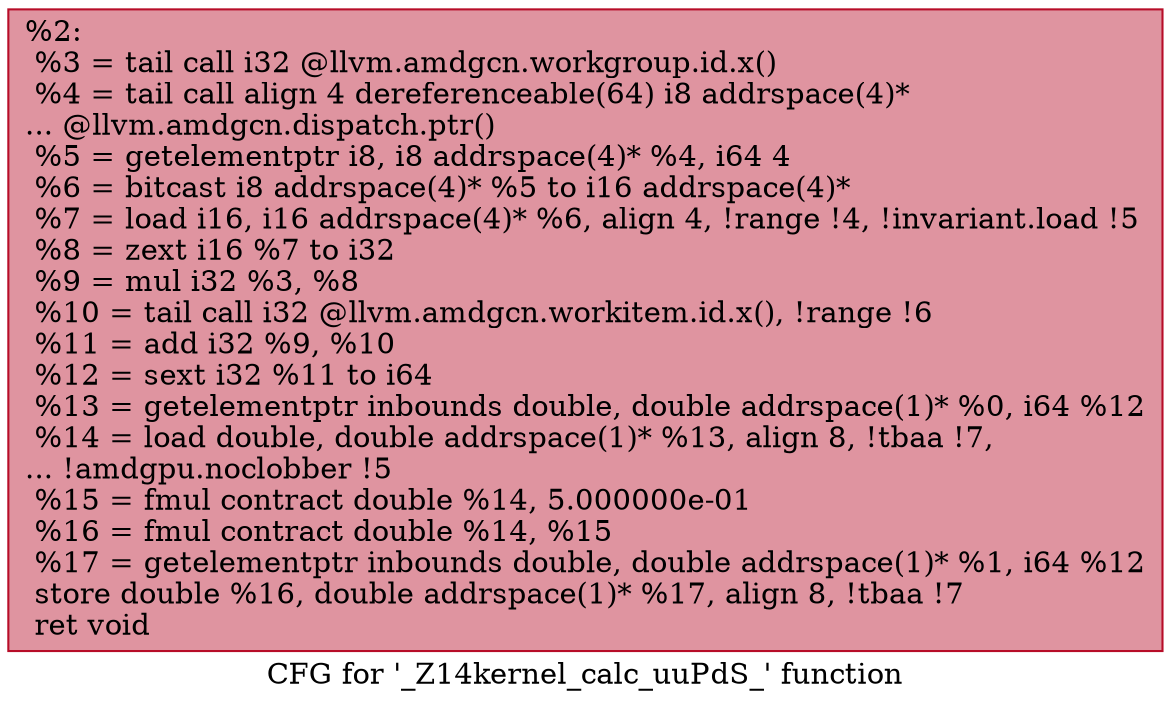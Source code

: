 digraph "CFG for '_Z14kernel_calc_uuPdS_' function" {
	label="CFG for '_Z14kernel_calc_uuPdS_' function";

	Node0x5655f10 [shape=record,color="#b70d28ff", style=filled, fillcolor="#b70d2870",label="{%2:\l  %3 = tail call i32 @llvm.amdgcn.workgroup.id.x()\l  %4 = tail call align 4 dereferenceable(64) i8 addrspace(4)*\l... @llvm.amdgcn.dispatch.ptr()\l  %5 = getelementptr i8, i8 addrspace(4)* %4, i64 4\l  %6 = bitcast i8 addrspace(4)* %5 to i16 addrspace(4)*\l  %7 = load i16, i16 addrspace(4)* %6, align 4, !range !4, !invariant.load !5\l  %8 = zext i16 %7 to i32\l  %9 = mul i32 %3, %8\l  %10 = tail call i32 @llvm.amdgcn.workitem.id.x(), !range !6\l  %11 = add i32 %9, %10\l  %12 = sext i32 %11 to i64\l  %13 = getelementptr inbounds double, double addrspace(1)* %0, i64 %12\l  %14 = load double, double addrspace(1)* %13, align 8, !tbaa !7,\l... !amdgpu.noclobber !5\l  %15 = fmul contract double %14, 5.000000e-01\l  %16 = fmul contract double %14, %15\l  %17 = getelementptr inbounds double, double addrspace(1)* %1, i64 %12\l  store double %16, double addrspace(1)* %17, align 8, !tbaa !7\l  ret void\l}"];
}
